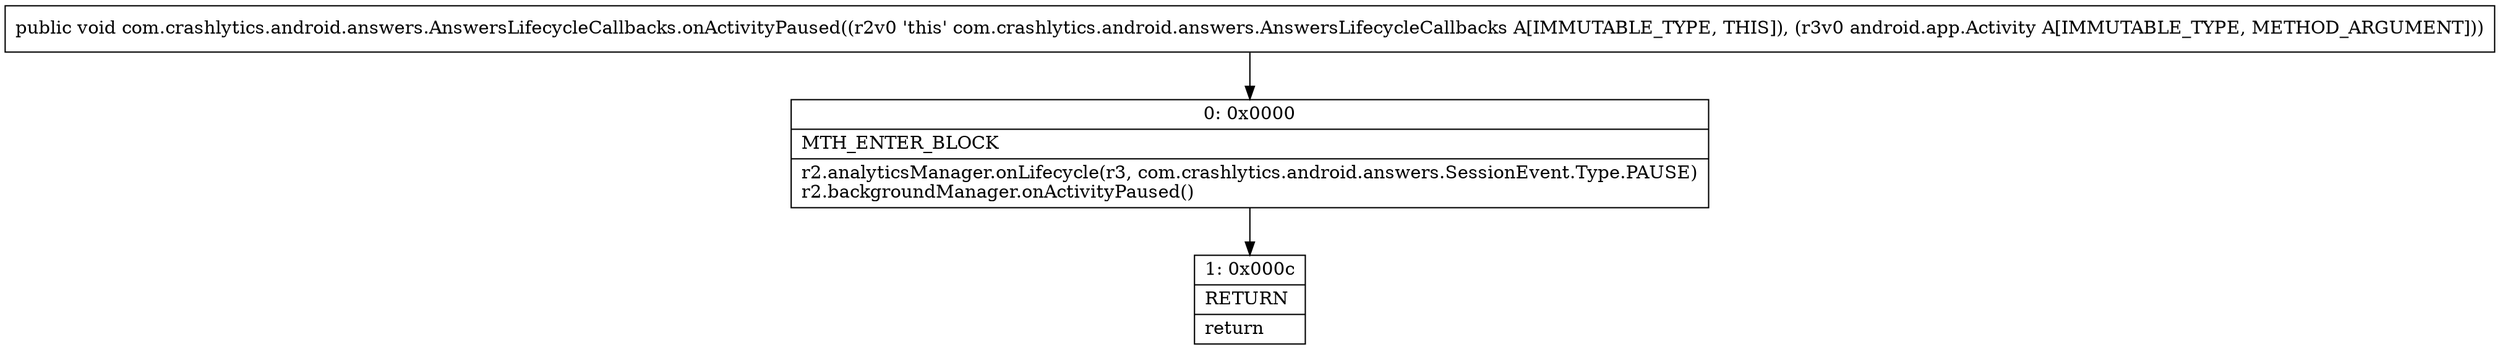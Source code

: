 digraph "CFG forcom.crashlytics.android.answers.AnswersLifecycleCallbacks.onActivityPaused(Landroid\/app\/Activity;)V" {
Node_0 [shape=record,label="{0\:\ 0x0000|MTH_ENTER_BLOCK\l|r2.analyticsManager.onLifecycle(r3, com.crashlytics.android.answers.SessionEvent.Type.PAUSE)\lr2.backgroundManager.onActivityPaused()\l}"];
Node_1 [shape=record,label="{1\:\ 0x000c|RETURN\l|return\l}"];
MethodNode[shape=record,label="{public void com.crashlytics.android.answers.AnswersLifecycleCallbacks.onActivityPaused((r2v0 'this' com.crashlytics.android.answers.AnswersLifecycleCallbacks A[IMMUTABLE_TYPE, THIS]), (r3v0 android.app.Activity A[IMMUTABLE_TYPE, METHOD_ARGUMENT])) }"];
MethodNode -> Node_0;
Node_0 -> Node_1;
}

